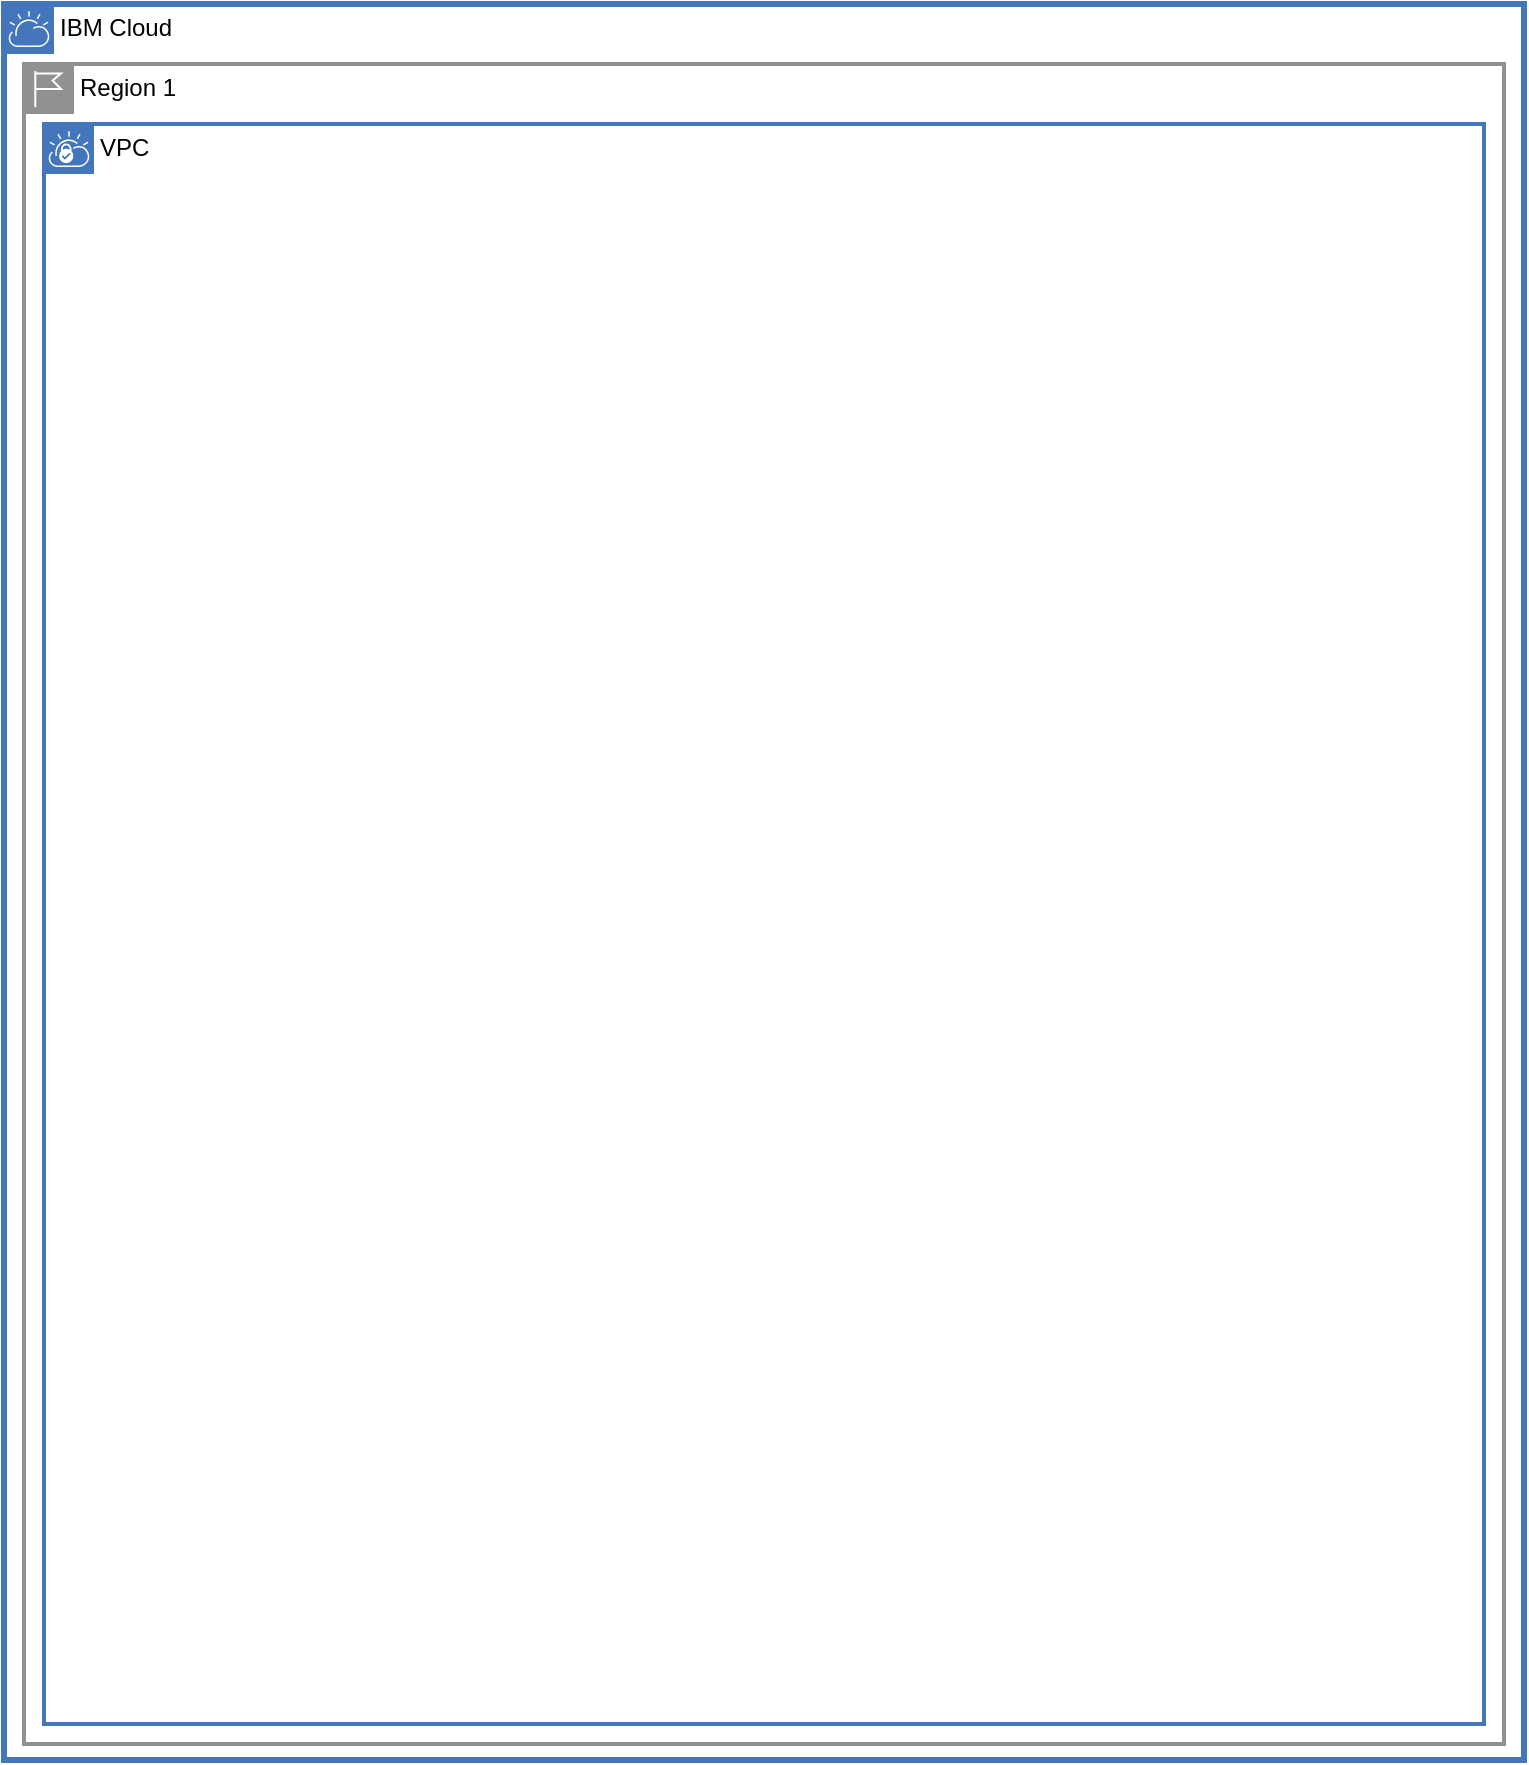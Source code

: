 <mxfile version="16.6.5" type="github"><diagram id="bMfHXcnNPN3_OucriJFl" name="Page-1"><mxGraphModel dx="786" dy="514" grid="1" gridSize="10" guides="1" tooltips="1" connect="1" arrows="1" fold="1" page="1" pageScale="1" pageWidth="850" pageHeight="1100" math="0" shadow="0"><root><mxCell id="0"/><mxCell id="1" parent="0"/><mxCell id="-SGei8ItMMGrmaWpwYBP-245" value="IBM Cloud" style="shape=mxgraph.ibm.box;prType=cloud;fontStyle=0;verticalAlign=top;align=left;spacingLeft=32;spacingTop=4;fillColor=none;rounded=0;whiteSpace=wrap;html=1;strokeColor=#4376BB;strokeWidth=3;dashed=0;container=0;spacing=-4;collapsible=0;expand=0;recursiveResize=0;fontSize=12;fontColor=#000000;" vertex="1" parent="1"><mxGeometry x="10" y="170" width="760" height="878" as="geometry"/></mxCell><mxCell id="-SGei8ItMMGrmaWpwYBP-246" value="Region 1" style="shape=mxgraph.ibm.box;prType=region;fontStyle=0;verticalAlign=top;align=left;spacingLeft=32;spacingTop=4;fillColor=none;rounded=0;whiteSpace=wrap;html=1;strokeColor=#919191;strokeWidth=2;dashed=0;container=0;spacing=-4;collapsible=0;expand=0;recursiveResize=0;fontSize=12;fontColor=#000000;" vertex="1" parent="1"><mxGeometry x="20" y="200" width="740" height="840" as="geometry"/></mxCell><mxCell id="-SGei8ItMMGrmaWpwYBP-248" value="VPC" style="shape=mxgraph.ibm.box;prType=vpc;fontStyle=0;verticalAlign=top;align=left;spacingLeft=32;spacingTop=4;fillColor=none;rounded=0;whiteSpace=wrap;html=1;strokeColor=#4376BB;strokeWidth=2;dashed=0;container=1;spacing=-4;collapsible=0;expand=0;recursiveResize=0;" vertex="1" parent="1"><mxGeometry x="30" y="230" width="720" height="800" as="geometry"/></mxCell></root></mxGraphModel></diagram></mxfile>